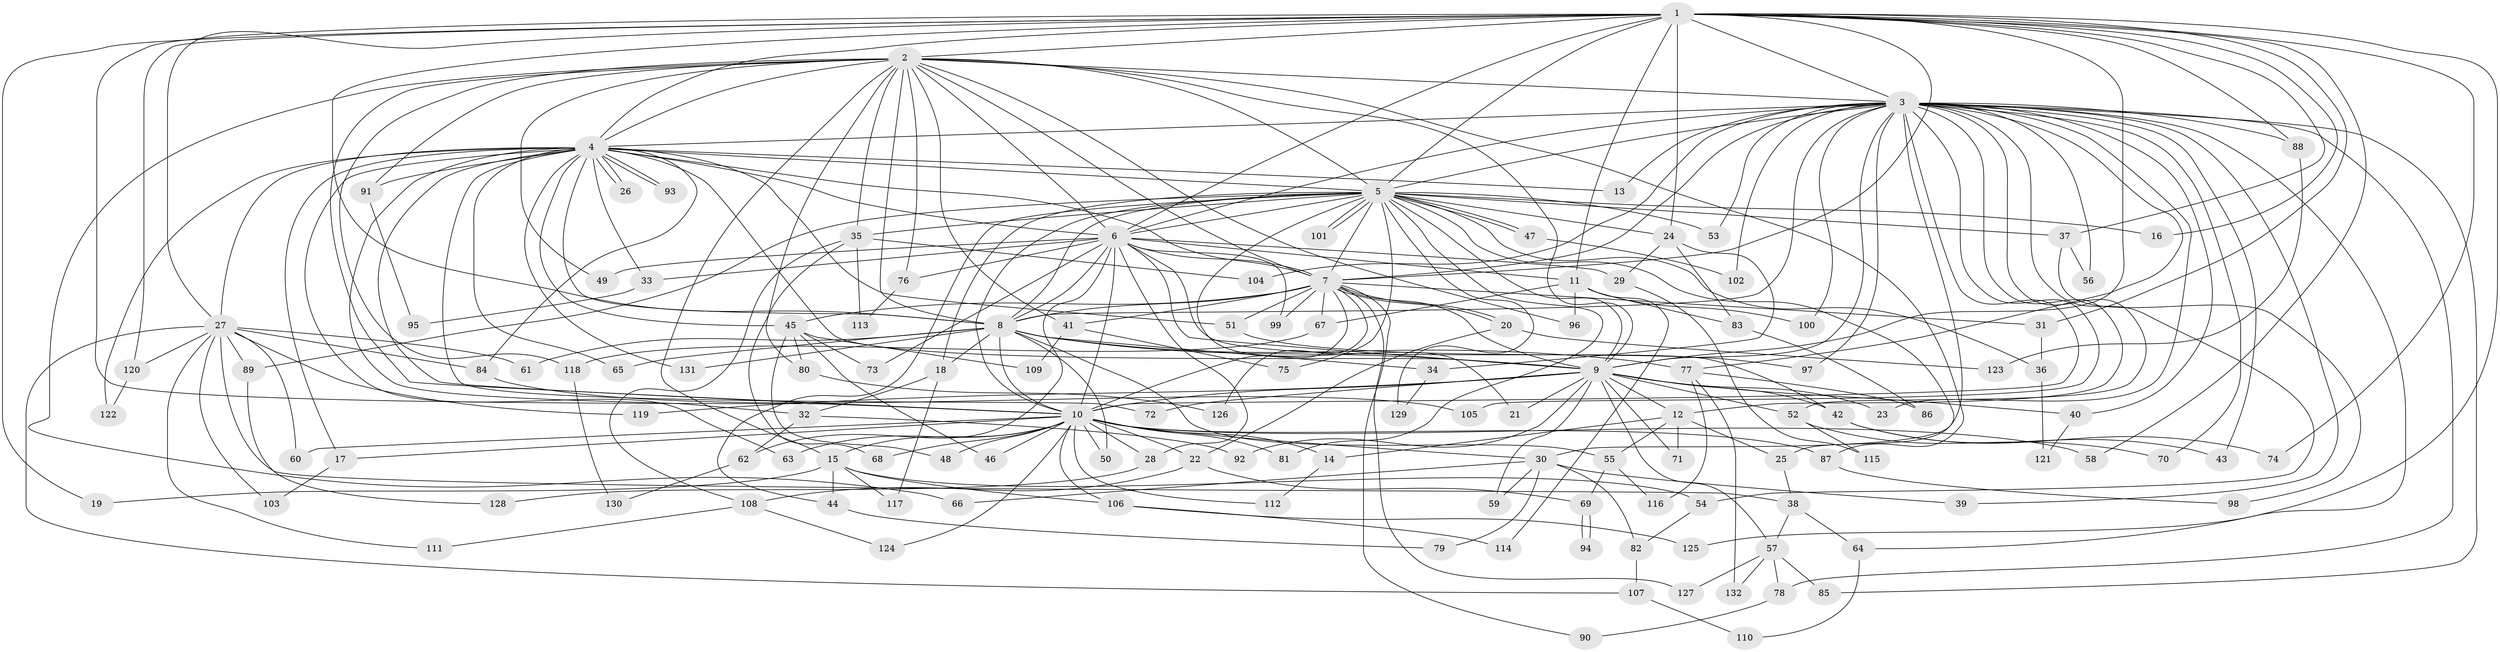 // coarse degree distribution, {20: 0.00980392156862745, 27: 0.00980392156862745, 30: 0.00980392156862745, 23: 0.00980392156862745, 24: 0.00980392156862745, 18: 0.0196078431372549, 19: 0.00980392156862745, 25: 0.00980392156862745, 7: 0.0392156862745098, 6: 0.0392156862745098, 2: 0.4803921568627451, 3: 0.21568627450980393, 4: 0.09803921568627451, 5: 0.029411764705882353, 11: 0.00980392156862745}
// Generated by graph-tools (version 1.1) at 2025/51/02/27/25 19:51:44]
// undirected, 132 vertices, 289 edges
graph export_dot {
graph [start="1"]
  node [color=gray90,style=filled];
  1;
  2;
  3;
  4;
  5;
  6;
  7;
  8;
  9;
  10;
  11;
  12;
  13;
  14;
  15;
  16;
  17;
  18;
  19;
  20;
  21;
  22;
  23;
  24;
  25;
  26;
  27;
  28;
  29;
  30;
  31;
  32;
  33;
  34;
  35;
  36;
  37;
  38;
  39;
  40;
  41;
  42;
  43;
  44;
  45;
  46;
  47;
  48;
  49;
  50;
  51;
  52;
  53;
  54;
  55;
  56;
  57;
  58;
  59;
  60;
  61;
  62;
  63;
  64;
  65;
  66;
  67;
  68;
  69;
  70;
  71;
  72;
  73;
  74;
  75;
  76;
  77;
  78;
  79;
  80;
  81;
  82;
  83;
  84;
  85;
  86;
  87;
  88;
  89;
  90;
  91;
  92;
  93;
  94;
  95;
  96;
  97;
  98;
  99;
  100;
  101;
  102;
  103;
  104;
  105;
  106;
  107;
  108;
  109;
  110;
  111;
  112;
  113;
  114;
  115;
  116;
  117;
  118;
  119;
  120;
  121;
  122;
  123;
  124;
  125;
  126;
  127;
  128;
  129;
  130;
  131;
  132;
  1 -- 2;
  1 -- 3;
  1 -- 4;
  1 -- 5;
  1 -- 6;
  1 -- 7;
  1 -- 8;
  1 -- 9;
  1 -- 10;
  1 -- 11;
  1 -- 16;
  1 -- 19;
  1 -- 24;
  1 -- 27;
  1 -- 31;
  1 -- 37;
  1 -- 58;
  1 -- 74;
  1 -- 88;
  1 -- 120;
  1 -- 125;
  2 -- 3;
  2 -- 4;
  2 -- 5;
  2 -- 6;
  2 -- 7;
  2 -- 8;
  2 -- 9;
  2 -- 10;
  2 -- 15;
  2 -- 35;
  2 -- 41;
  2 -- 49;
  2 -- 66;
  2 -- 76;
  2 -- 80;
  2 -- 87;
  2 -- 91;
  2 -- 96;
  2 -- 118;
  3 -- 4;
  3 -- 5;
  3 -- 6;
  3 -- 7;
  3 -- 8;
  3 -- 9;
  3 -- 10;
  3 -- 12;
  3 -- 13;
  3 -- 23;
  3 -- 30;
  3 -- 39;
  3 -- 40;
  3 -- 43;
  3 -- 52;
  3 -- 53;
  3 -- 54;
  3 -- 56;
  3 -- 64;
  3 -- 70;
  3 -- 77;
  3 -- 78;
  3 -- 85;
  3 -- 88;
  3 -- 97;
  3 -- 100;
  3 -- 102;
  3 -- 104;
  3 -- 105;
  4 -- 5;
  4 -- 6;
  4 -- 7;
  4 -- 8;
  4 -- 9;
  4 -- 10;
  4 -- 13;
  4 -- 17;
  4 -- 26;
  4 -- 26;
  4 -- 27;
  4 -- 32;
  4 -- 33;
  4 -- 45;
  4 -- 51;
  4 -- 63;
  4 -- 65;
  4 -- 72;
  4 -- 84;
  4 -- 91;
  4 -- 93;
  4 -- 93;
  4 -- 122;
  4 -- 131;
  5 -- 6;
  5 -- 7;
  5 -- 8;
  5 -- 9;
  5 -- 10;
  5 -- 16;
  5 -- 18;
  5 -- 21;
  5 -- 24;
  5 -- 25;
  5 -- 35;
  5 -- 36;
  5 -- 37;
  5 -- 44;
  5 -- 47;
  5 -- 47;
  5 -- 53;
  5 -- 75;
  5 -- 81;
  5 -- 89;
  5 -- 101;
  5 -- 101;
  5 -- 129;
  6 -- 7;
  6 -- 8;
  6 -- 9;
  6 -- 10;
  6 -- 11;
  6 -- 28;
  6 -- 29;
  6 -- 33;
  6 -- 42;
  6 -- 49;
  6 -- 62;
  6 -- 73;
  6 -- 76;
  6 -- 99;
  7 -- 8;
  7 -- 9;
  7 -- 10;
  7 -- 20;
  7 -- 20;
  7 -- 31;
  7 -- 41;
  7 -- 45;
  7 -- 51;
  7 -- 67;
  7 -- 90;
  7 -- 99;
  7 -- 126;
  7 -- 127;
  8 -- 9;
  8 -- 10;
  8 -- 18;
  8 -- 34;
  8 -- 50;
  8 -- 55;
  8 -- 61;
  8 -- 65;
  8 -- 77;
  8 -- 131;
  9 -- 10;
  9 -- 12;
  9 -- 21;
  9 -- 23;
  9 -- 40;
  9 -- 42;
  9 -- 52;
  9 -- 57;
  9 -- 59;
  9 -- 71;
  9 -- 72;
  9 -- 92;
  9 -- 119;
  10 -- 14;
  10 -- 15;
  10 -- 17;
  10 -- 22;
  10 -- 28;
  10 -- 30;
  10 -- 46;
  10 -- 48;
  10 -- 50;
  10 -- 58;
  10 -- 60;
  10 -- 63;
  10 -- 68;
  10 -- 81;
  10 -- 87;
  10 -- 106;
  10 -- 112;
  10 -- 124;
  11 -- 67;
  11 -- 83;
  11 -- 96;
  11 -- 100;
  11 -- 114;
  12 -- 14;
  12 -- 25;
  12 -- 55;
  12 -- 71;
  14 -- 112;
  15 -- 19;
  15 -- 44;
  15 -- 54;
  15 -- 106;
  15 -- 117;
  17 -- 103;
  18 -- 32;
  18 -- 117;
  20 -- 22;
  20 -- 123;
  22 -- 69;
  22 -- 108;
  24 -- 29;
  24 -- 34;
  24 -- 83;
  25 -- 38;
  27 -- 38;
  27 -- 60;
  27 -- 61;
  27 -- 84;
  27 -- 89;
  27 -- 103;
  27 -- 107;
  27 -- 111;
  27 -- 119;
  27 -- 120;
  28 -- 128;
  29 -- 115;
  30 -- 39;
  30 -- 59;
  30 -- 66;
  30 -- 79;
  30 -- 82;
  31 -- 36;
  32 -- 62;
  32 -- 92;
  33 -- 95;
  34 -- 129;
  35 -- 68;
  35 -- 104;
  35 -- 108;
  35 -- 113;
  36 -- 121;
  37 -- 56;
  37 -- 98;
  38 -- 57;
  38 -- 64;
  40 -- 121;
  41 -- 75;
  41 -- 109;
  42 -- 43;
  42 -- 74;
  44 -- 79;
  45 -- 46;
  45 -- 48;
  45 -- 73;
  45 -- 80;
  45 -- 109;
  47 -- 102;
  51 -- 97;
  52 -- 70;
  52 -- 115;
  54 -- 82;
  55 -- 69;
  55 -- 116;
  57 -- 78;
  57 -- 85;
  57 -- 127;
  57 -- 132;
  62 -- 130;
  64 -- 110;
  67 -- 118;
  69 -- 94;
  69 -- 94;
  76 -- 113;
  77 -- 86;
  77 -- 116;
  77 -- 132;
  78 -- 90;
  80 -- 126;
  82 -- 107;
  83 -- 86;
  84 -- 105;
  87 -- 98;
  88 -- 123;
  89 -- 128;
  91 -- 95;
  106 -- 114;
  106 -- 125;
  107 -- 110;
  108 -- 111;
  108 -- 124;
  118 -- 130;
  120 -- 122;
}
